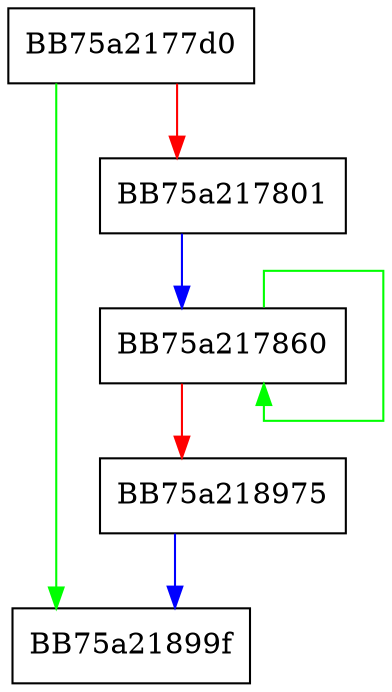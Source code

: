digraph SymCryptSha1AppendBlocks {
  node [shape="box"];
  graph [splines=ortho];
  BB75a2177d0 -> BB75a21899f [color="green"];
  BB75a2177d0 -> BB75a217801 [color="red"];
  BB75a217801 -> BB75a217860 [color="blue"];
  BB75a217860 -> BB75a217860 [color="green"];
  BB75a217860 -> BB75a218975 [color="red"];
  BB75a218975 -> BB75a21899f [color="blue"];
}